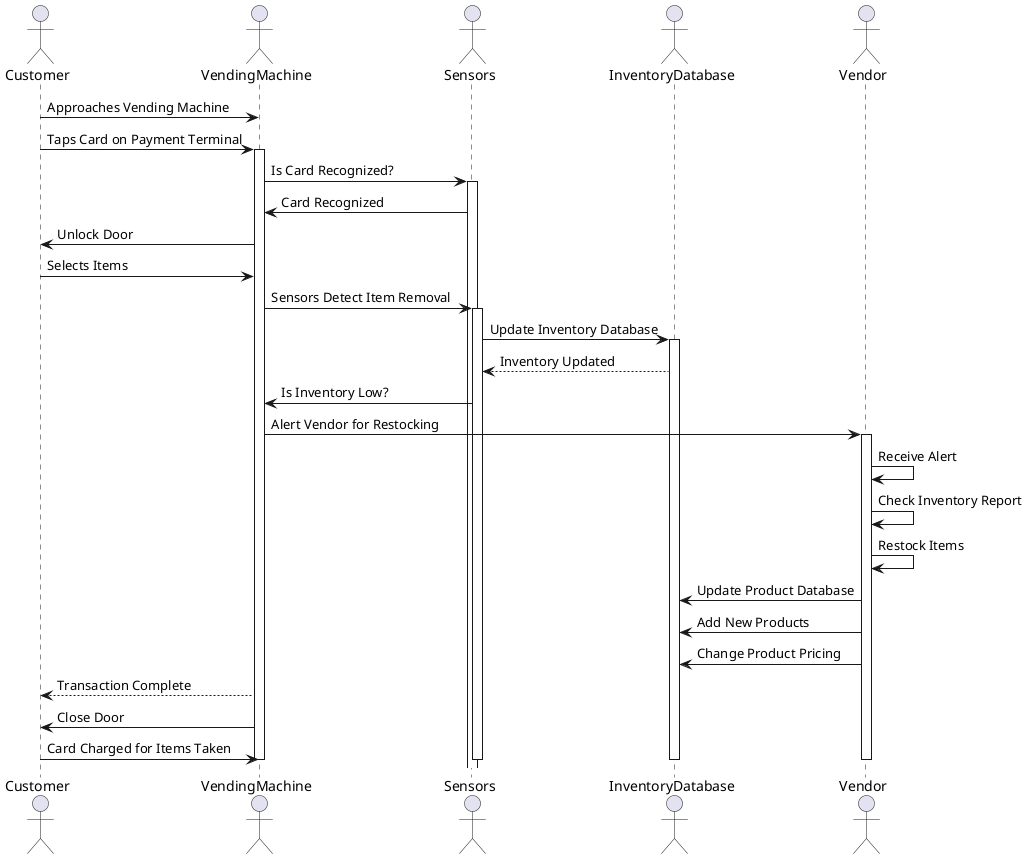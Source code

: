 @startuml vm
actor Customer
actor VendingMachine
actor Sensors
actor InventoryDatabase
actor Vendor

Customer -> VendingMachine: Approaches Vending Machine
Customer -> VendingMachine: Taps Card on Payment Terminal
activate VendingMachine
VendingMachine -> Sensors: Is Card Recognized?
activate Sensors
Sensors -> VendingMachine: Card Recognized
VendingMachine -> Customer: Unlock Door
Customer -> VendingMachine: Selects Items
VendingMachine -> Sensors: Sensors Detect Item Removal
activate Sensors
Sensors -> InventoryDatabase: Update Inventory Database
activate InventoryDatabase
InventoryDatabase --> Sensors: Inventory Updated
Sensors -> VendingMachine: Is Inventory Low?
VendingMachine -> Vendor: Alert Vendor for Restocking
activate Vendor
Vendor -> Vendor: Receive Alert
Vendor -> Vendor: Check Inventory Report
Vendor -> Vendor: Restock Items
Vendor -> InventoryDatabase: Update Product Database
Vendor -> InventoryDatabase: Add New Products
Vendor -> InventoryDatabase: Change Product Pricing
VendingMachine --> Customer: Transaction Complete
VendingMachine -> Customer: Close Door
Customer -> VendingMachine: Card Charged for Items Taken
deactivate Sensors
deactivate InventoryDatabase
deactivate Vendor
deactivate VendingMachine
@enduml
